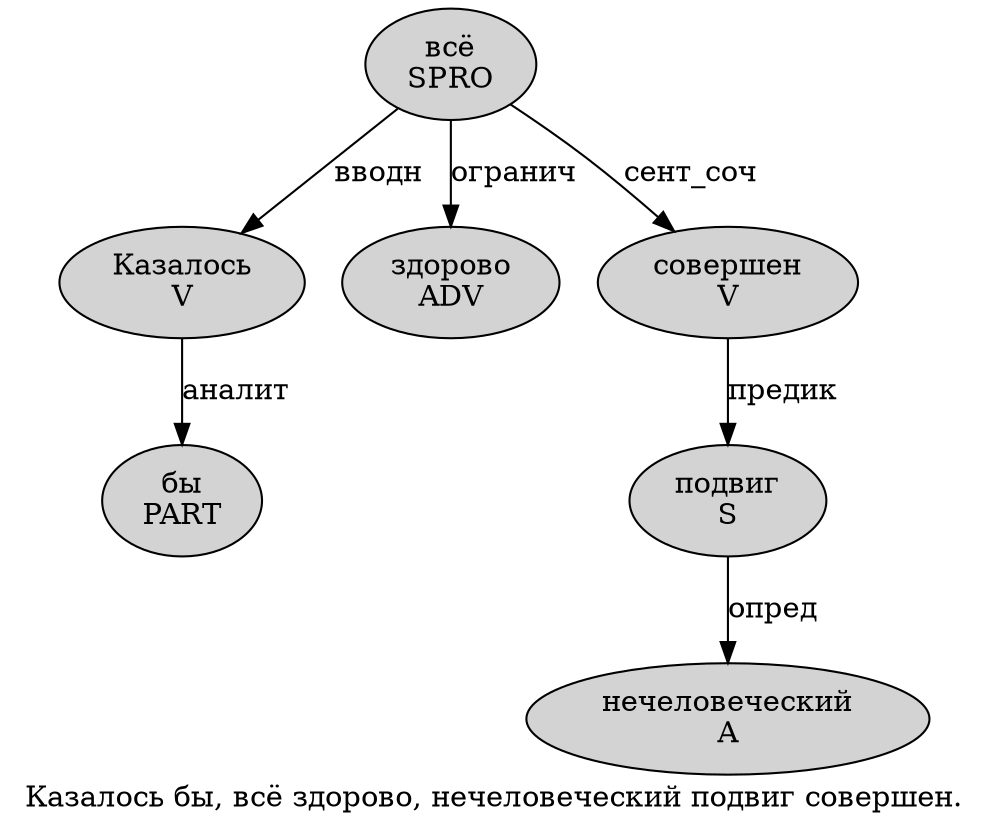 digraph SENTENCE_608 {
	graph [label="Казалось бы, всё здорово, нечеловеческий подвиг совершен."]
	node [style=filled]
		0 [label="Казалось
V" color="" fillcolor=lightgray penwidth=1 shape=ellipse]
		1 [label="бы
PART" color="" fillcolor=lightgray penwidth=1 shape=ellipse]
		3 [label="всё
SPRO" color="" fillcolor=lightgray penwidth=1 shape=ellipse]
		4 [label="здорово
ADV" color="" fillcolor=lightgray penwidth=1 shape=ellipse]
		6 [label="нечеловеческий
A" color="" fillcolor=lightgray penwidth=1 shape=ellipse]
		7 [label="подвиг
S" color="" fillcolor=lightgray penwidth=1 shape=ellipse]
		8 [label="совершен
V" color="" fillcolor=lightgray penwidth=1 shape=ellipse]
			0 -> 1 [label="аналит"]
			3 -> 0 [label="вводн"]
			3 -> 4 [label="огранич"]
			3 -> 8 [label="сент_соч"]
			7 -> 6 [label="опред"]
			8 -> 7 [label="предик"]
}